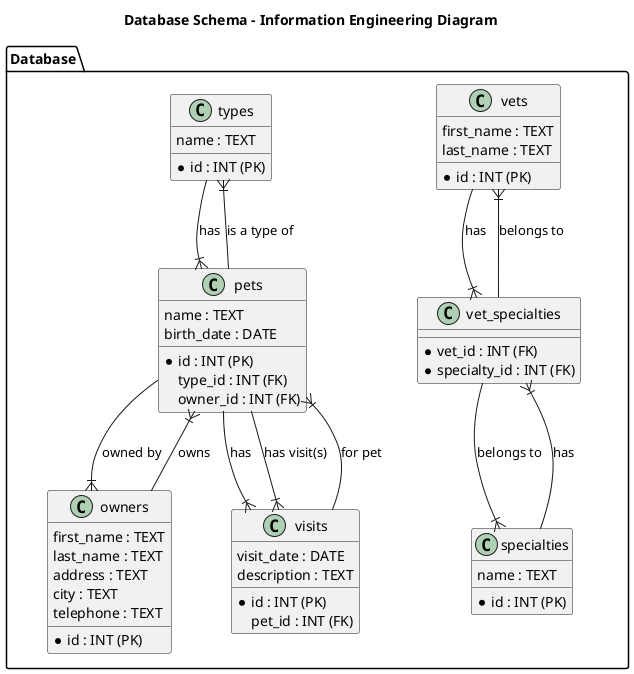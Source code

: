 @startuml

!define RECTANGLE class

title Database Schema - Information Engineering Diagram

package "Database" {
  RECTANGLE "vets" as VETS {
    * id : INT (PK)
    first_name : TEXT
    last_name : TEXT
  }

  RECTANGLE "specialties" as SPECIALTIES {
    * id : INT (PK)
    name : TEXT
  }

  RECTANGLE "vet_specialties" as VET_SPECIALTIES {
    * vet_id : INT (FK)
    * specialty_id : INT (FK)
  }

  RECTANGLE "types" as TYPES {
    * id : INT (PK)
    name : TEXT
  }

  RECTANGLE "owners" as OWNERS {
    * id : INT (PK)
    first_name : TEXT
    last_name : TEXT
    address : TEXT
    city : TEXT
    telephone : TEXT
  }

  RECTANGLE "pets" as PETS {
    * id : INT (PK)
    name : TEXT
    birth_date : DATE
    type_id : INT (FK)
    owner_id : INT (FK)
  }

  RECTANGLE "visits" as VISITS {
    * id : INT (PK)
    pet_id : INT (FK)
    visit_date : DATE
    description : TEXT
  }
}

VETS --|{ VET_SPECIALTIES : has
SPECIALTIES --|{ VET_SPECIALTIES : has

TYPES --|{ PETS : has
PETS --|{ VISITS : has
OWNERS --|{ PETS : owns

VET_SPECIALTIES --|{ VETS : belongs to
VET_SPECIALTIES --|{ SPECIALTIES : belongs to

PETS --|{ TYPES : is a type of
PETS --|{ VISITS : has visit(s)
PETS --|{ OWNERS : owned by

VISITS --|{ PETS : for pet

@enduml
